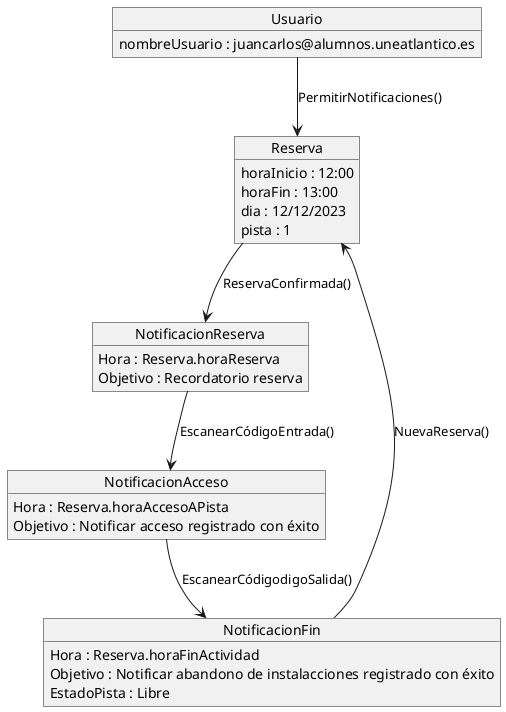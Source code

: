 @startuml Notificar

object Usuario {
  nombreUsuario : juancarlos@alumnos.uneatlantico.es
}
object Reserva {
  horaInicio : 12:00
  horaFin : 13:00
  dia : 12/12/2023
  pista : 1
}

object NotificacionReserva {
  Hora : Reserva.horaReserva
  Objetivo : Recordatorio reserva
}

object NotificacionAcceso {
  Hora : Reserva.horaAccesoAPista
  Objetivo : Notificar acceso registrado con éxito
}

object NotificacionFin {
  Hora : Reserva.horaFinActividad
  Objetivo : Notificar abandono de instalacciones registrado con éxito
  EstadoPista : Libre
}

Usuario --> Reserva : PermitirNotificaciones()
Reserva --> NotificacionReserva : ReservaConfirmada()
NotificacionReserva --> NotificacionAcceso : EscanearCódigoEntrada()
NotificacionAcceso --> NotificacionFin : EscanearCódigodigoSalida()
NotificacionFin --> Reserva : NuevaReserva()
@enduml